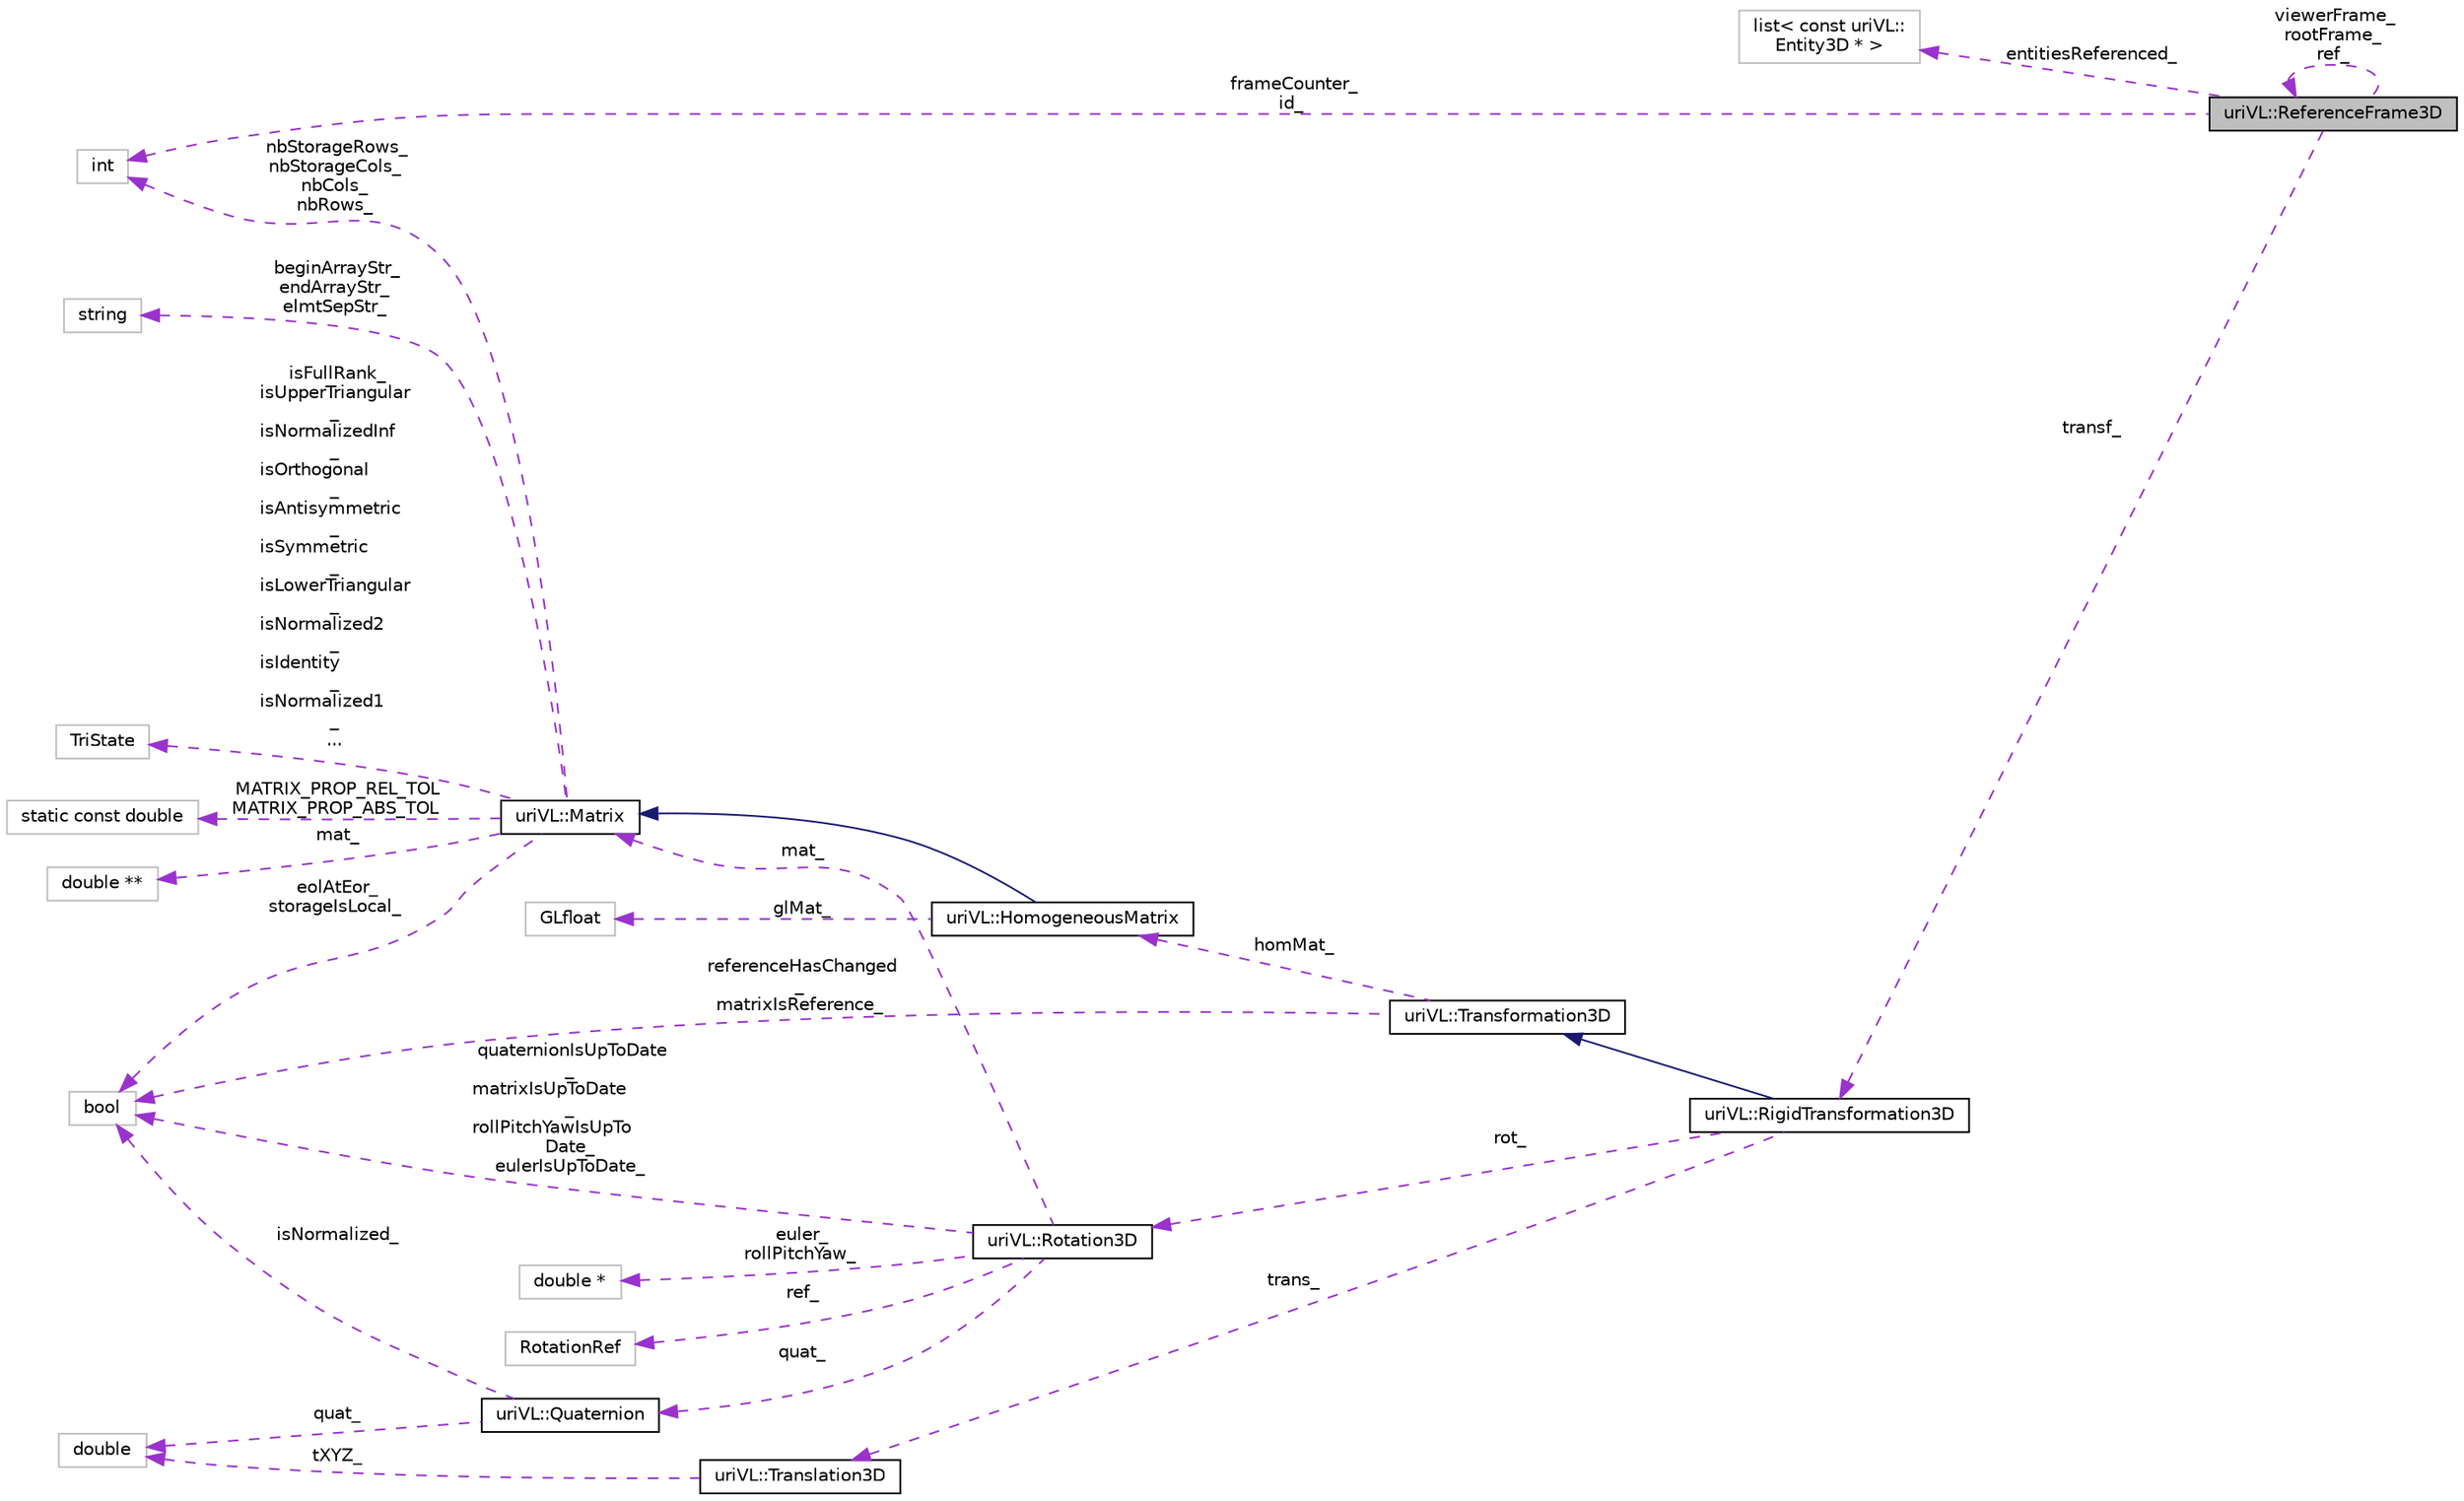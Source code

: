 digraph "uriVL::ReferenceFrame3D"
{
  edge [fontname="Helvetica",fontsize="10",labelfontname="Helvetica",labelfontsize="10"];
  node [fontname="Helvetica",fontsize="10",shape=record];
  rankdir="LR";
  Node1 [label="uriVL::ReferenceFrame3D",height=0.2,width=0.4,color="black", fillcolor="grey75", style="filled", fontcolor="black"];
  Node2 -> Node1 [dir="back",color="darkorchid3",fontsize="10",style="dashed",label=" entitiesReferenced_" ,fontname="Helvetica"];
  Node2 [label="list\< const uriVL::\lEntity3D * \>",height=0.2,width=0.4,color="grey75", fillcolor="white", style="filled"];
  Node3 -> Node1 [dir="back",color="darkorchid3",fontsize="10",style="dashed",label=" frameCounter_\nid_" ,fontname="Helvetica"];
  Node3 [label="int",height=0.2,width=0.4,color="grey75", fillcolor="white", style="filled"];
  Node1 -> Node1 [dir="back",color="darkorchid3",fontsize="10",style="dashed",label=" viewerFrame_\nrootFrame_\nref_" ,fontname="Helvetica"];
  Node4 -> Node1 [dir="back",color="darkorchid3",fontsize="10",style="dashed",label=" transf_" ,fontname="Helvetica"];
  Node4 [label="uriVL::RigidTransformation3D",height=0.2,width=0.4,color="black", fillcolor="white", style="filled",URL="$classuriVL_1_1RigidTransformation3D.html",tooltip="A RigidTransformation is a transformation between reference frames that preserves angles and lengths..."];
  Node5 -> Node4 [dir="back",color="midnightblue",fontsize="10",style="solid",fontname="Helvetica"];
  Node5 [label="uriVL::Transformation3D",height=0.2,width=0.4,color="black", fillcolor="white", style="filled",URL="$classuriVL_1_1Transformation3D.html",tooltip="Virtual base class for all 3D transformation that can be represented by a 4 by 4 homogenous matrix..."];
  Node6 -> Node5 [dir="back",color="darkorchid3",fontsize="10",style="dashed",label=" homMat_" ,fontname="Helvetica"];
  Node6 [label="uriVL::HomogeneousMatrix",height=0.2,width=0.4,color="black", fillcolor="white", style="filled",URL="$classuriVL_1_1HomogeneousMatrix.html",tooltip="Implements 4x4 homogeneous matrices used to represent 3D transformations. "];
  Node7 -> Node6 [dir="back",color="midnightblue",fontsize="10",style="solid",fontname="Helvetica"];
  Node7 [label="uriVL::Matrix",height=0.2,width=0.4,color="black", fillcolor="white", style="filled",URL="$classuriVL_1_1Matrix.html",tooltip="Implements the Matrix class of Linear Algebra matrices. "];
  Node3 -> Node7 [dir="back",color="darkorchid3",fontsize="10",style="dashed",label=" nbStorageRows_\nnbStorageCols_\nnbCols_\nnbRows_" ,fontname="Helvetica"];
  Node8 -> Node7 [dir="back",color="darkorchid3",fontsize="10",style="dashed",label=" beginArrayStr_\nendArrayStr_\nelmtSepStr_" ,fontname="Helvetica"];
  Node8 [label="string",height=0.2,width=0.4,color="grey75", fillcolor="white", style="filled"];
  Node9 -> Node7 [dir="back",color="darkorchid3",fontsize="10",style="dashed",label=" eolAtEor_\nstorageIsLocal_" ,fontname="Helvetica"];
  Node9 [label="bool",height=0.2,width=0.4,color="grey75", fillcolor="white", style="filled"];
  Node10 -> Node7 [dir="back",color="darkorchid3",fontsize="10",style="dashed",label=" isFullRank_\nisUpperTriangular\l_\nisNormalizedInf\l_\nisOrthogonal\l_\nisAntisymmetric\l_\nisSymmetric\l_\nisLowerTriangular\l_\nisNormalized2\l_\nisIdentity\l_\nisNormalized1\l_\n..." ,fontname="Helvetica"];
  Node10 [label="TriState",height=0.2,width=0.4,color="grey75", fillcolor="white", style="filled"];
  Node11 -> Node7 [dir="back",color="darkorchid3",fontsize="10",style="dashed",label=" MATRIX_PROP_REL_TOL\nMATRIX_PROP_ABS_TOL" ,fontname="Helvetica"];
  Node11 [label="static const double",height=0.2,width=0.4,color="grey75", fillcolor="white", style="filled"];
  Node12 -> Node7 [dir="back",color="darkorchid3",fontsize="10",style="dashed",label=" mat_" ,fontname="Helvetica"];
  Node12 [label="double **",height=0.2,width=0.4,color="grey75", fillcolor="white", style="filled"];
  Node13 -> Node6 [dir="back",color="darkorchid3",fontsize="10",style="dashed",label=" glMat_" ,fontname="Helvetica"];
  Node13 [label="GLfloat",height=0.2,width=0.4,color="grey75", fillcolor="white", style="filled"];
  Node9 -> Node5 [dir="back",color="darkorchid3",fontsize="10",style="dashed",label=" referenceHasChanged\l_\nmatrixIsReference_" ,fontname="Helvetica"];
  Node14 -> Node4 [dir="back",color="darkorchid3",fontsize="10",style="dashed",label=" rot_" ,fontname="Helvetica"];
  Node14 [label="uriVL::Rotation3D",height=0.2,width=0.4,color="black", fillcolor="white", style="filled",URL="$classuriVL_1_1Rotation3D.html",tooltip="A Rotation3D is a component of any RigidTransformation3D. "];
  Node7 -> Node14 [dir="back",color="darkorchid3",fontsize="10",style="dashed",label=" mat_" ,fontname="Helvetica"];
  Node15 -> Node14 [dir="back",color="darkorchid3",fontsize="10",style="dashed",label=" euler_\nrollPitchYaw_" ,fontname="Helvetica"];
  Node15 [label="double *",height=0.2,width=0.4,color="grey75", fillcolor="white", style="filled"];
  Node16 -> Node14 [dir="back",color="darkorchid3",fontsize="10",style="dashed",label=" ref_" ,fontname="Helvetica"];
  Node16 [label="RotationRef",height=0.2,width=0.4,color="grey75", fillcolor="white", style="filled"];
  Node17 -> Node14 [dir="back",color="darkorchid3",fontsize="10",style="dashed",label=" quat_" ,fontname="Helvetica"];
  Node17 [label="uriVL::Quaternion",height=0.2,width=0.4,color="black", fillcolor="white", style="filled",URL="$classuriVL_1_1Quaternion.html",tooltip="Quaternion Class. "];
  Node18 -> Node17 [dir="back",color="darkorchid3",fontsize="10",style="dashed",label=" quat_" ,fontname="Helvetica"];
  Node18 [label="double",height=0.2,width=0.4,color="grey75", fillcolor="white", style="filled"];
  Node9 -> Node17 [dir="back",color="darkorchid3",fontsize="10",style="dashed",label=" isNormalized_" ,fontname="Helvetica"];
  Node9 -> Node14 [dir="back",color="darkorchid3",fontsize="10",style="dashed",label=" quaternionIsUpToDate\l_\nmatrixIsUpToDate\l_\nrollPitchYawIsUpTo\lDate_\neulerIsUpToDate_" ,fontname="Helvetica"];
  Node19 -> Node4 [dir="back",color="darkorchid3",fontsize="10",style="dashed",label=" trans_" ,fontname="Helvetica"];
  Node19 [label="uriVL::Translation3D",height=0.2,width=0.4,color="black", fillcolor="white", style="filled",URL="$classuriVL_1_1Translation3D.html",tooltip="A Translation object is always stored as an array of three double numbers for the X..."];
  Node18 -> Node19 [dir="back",color="darkorchid3",fontsize="10",style="dashed",label=" tXYZ_" ,fontname="Helvetica"];
}
